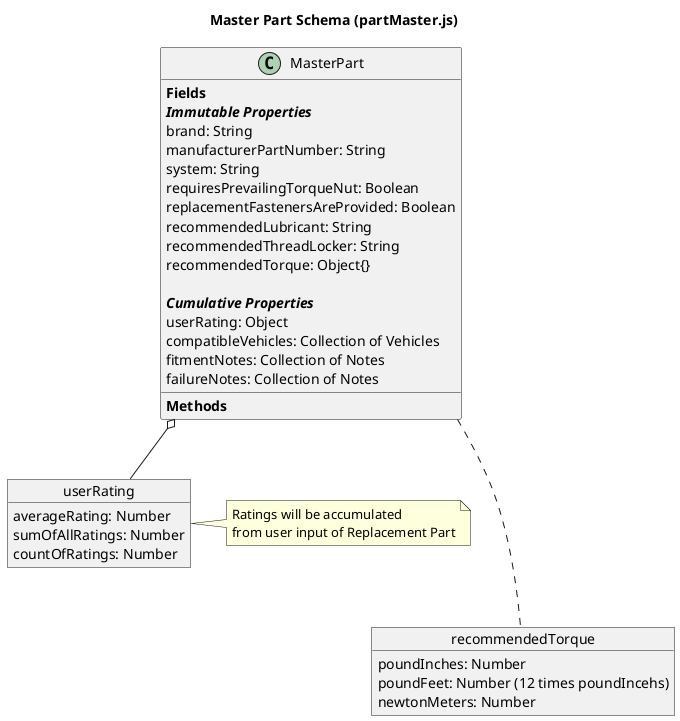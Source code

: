 @startuml

title Master Part Schema (partMaster.js)


class MasterPart{
{field}**Fields**
**//Immutable Properties//**
brand: String
manufacturerPartNumber: String
system: String
requiresPrevailingTorqueNut: Boolean
replacementFastenersAreProvided: Boolean
recommendedLubricant: String
recommendedThreadLocker: String
recommendedTorque: Object{}

**//Cumulative Properties//**
userRating: Object
compatibleVehicles: Collection of Vehicles
fitmentNotes: Collection of Notes
failureNotes: Collection of Notes

{method}**Methods**
}


object recommendedTorque {
poundInches: Number
poundFeet: Number (12 times poundIncehs)
newtonMeters: Number
}


object userRating {
averageRating: Number
sumOfAllRatings: Number
countOfRatings: Number
}

MasterPart o-- userRating
MasterPart ... recommendedTorque


note as N1
  Ratings will be accumulated
  from user input of Replacement Part
end note
N1 -left-> userRating

@enduml
